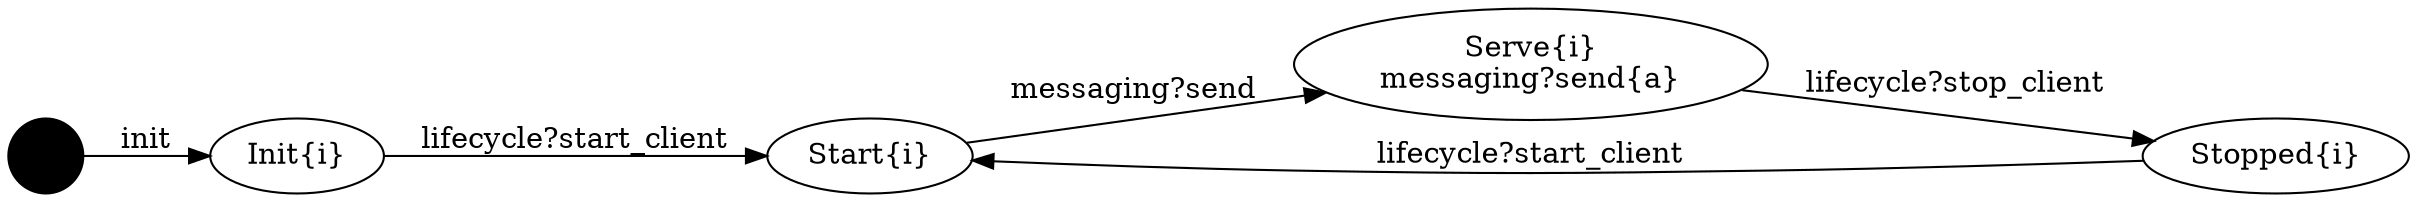 digraph finite_state_machine {
	rankdir=LR;
	INIT_STATE [shape=circle label = "", style = filled, color = "black"];
		INIT_STATE -> Init [label="init"];
	Init [label="Init{i}", shape = ellipse];
		Init -> Start [label="lifecycle?start_client"];
	Start [label="Start{i}", shape = ellipse];
		Start -> Serve [label="messaging?send"];
	Serve [label="Serve{i}\nmessaging?send{a}", shape = ellipse];
		Serve -> Stopped [label="lifecycle?stop_client"];
	Stopped [label="Stopped{i}", shape = ellipse];
		Stopped -> Start [label="lifecycle?start_client"];
}
